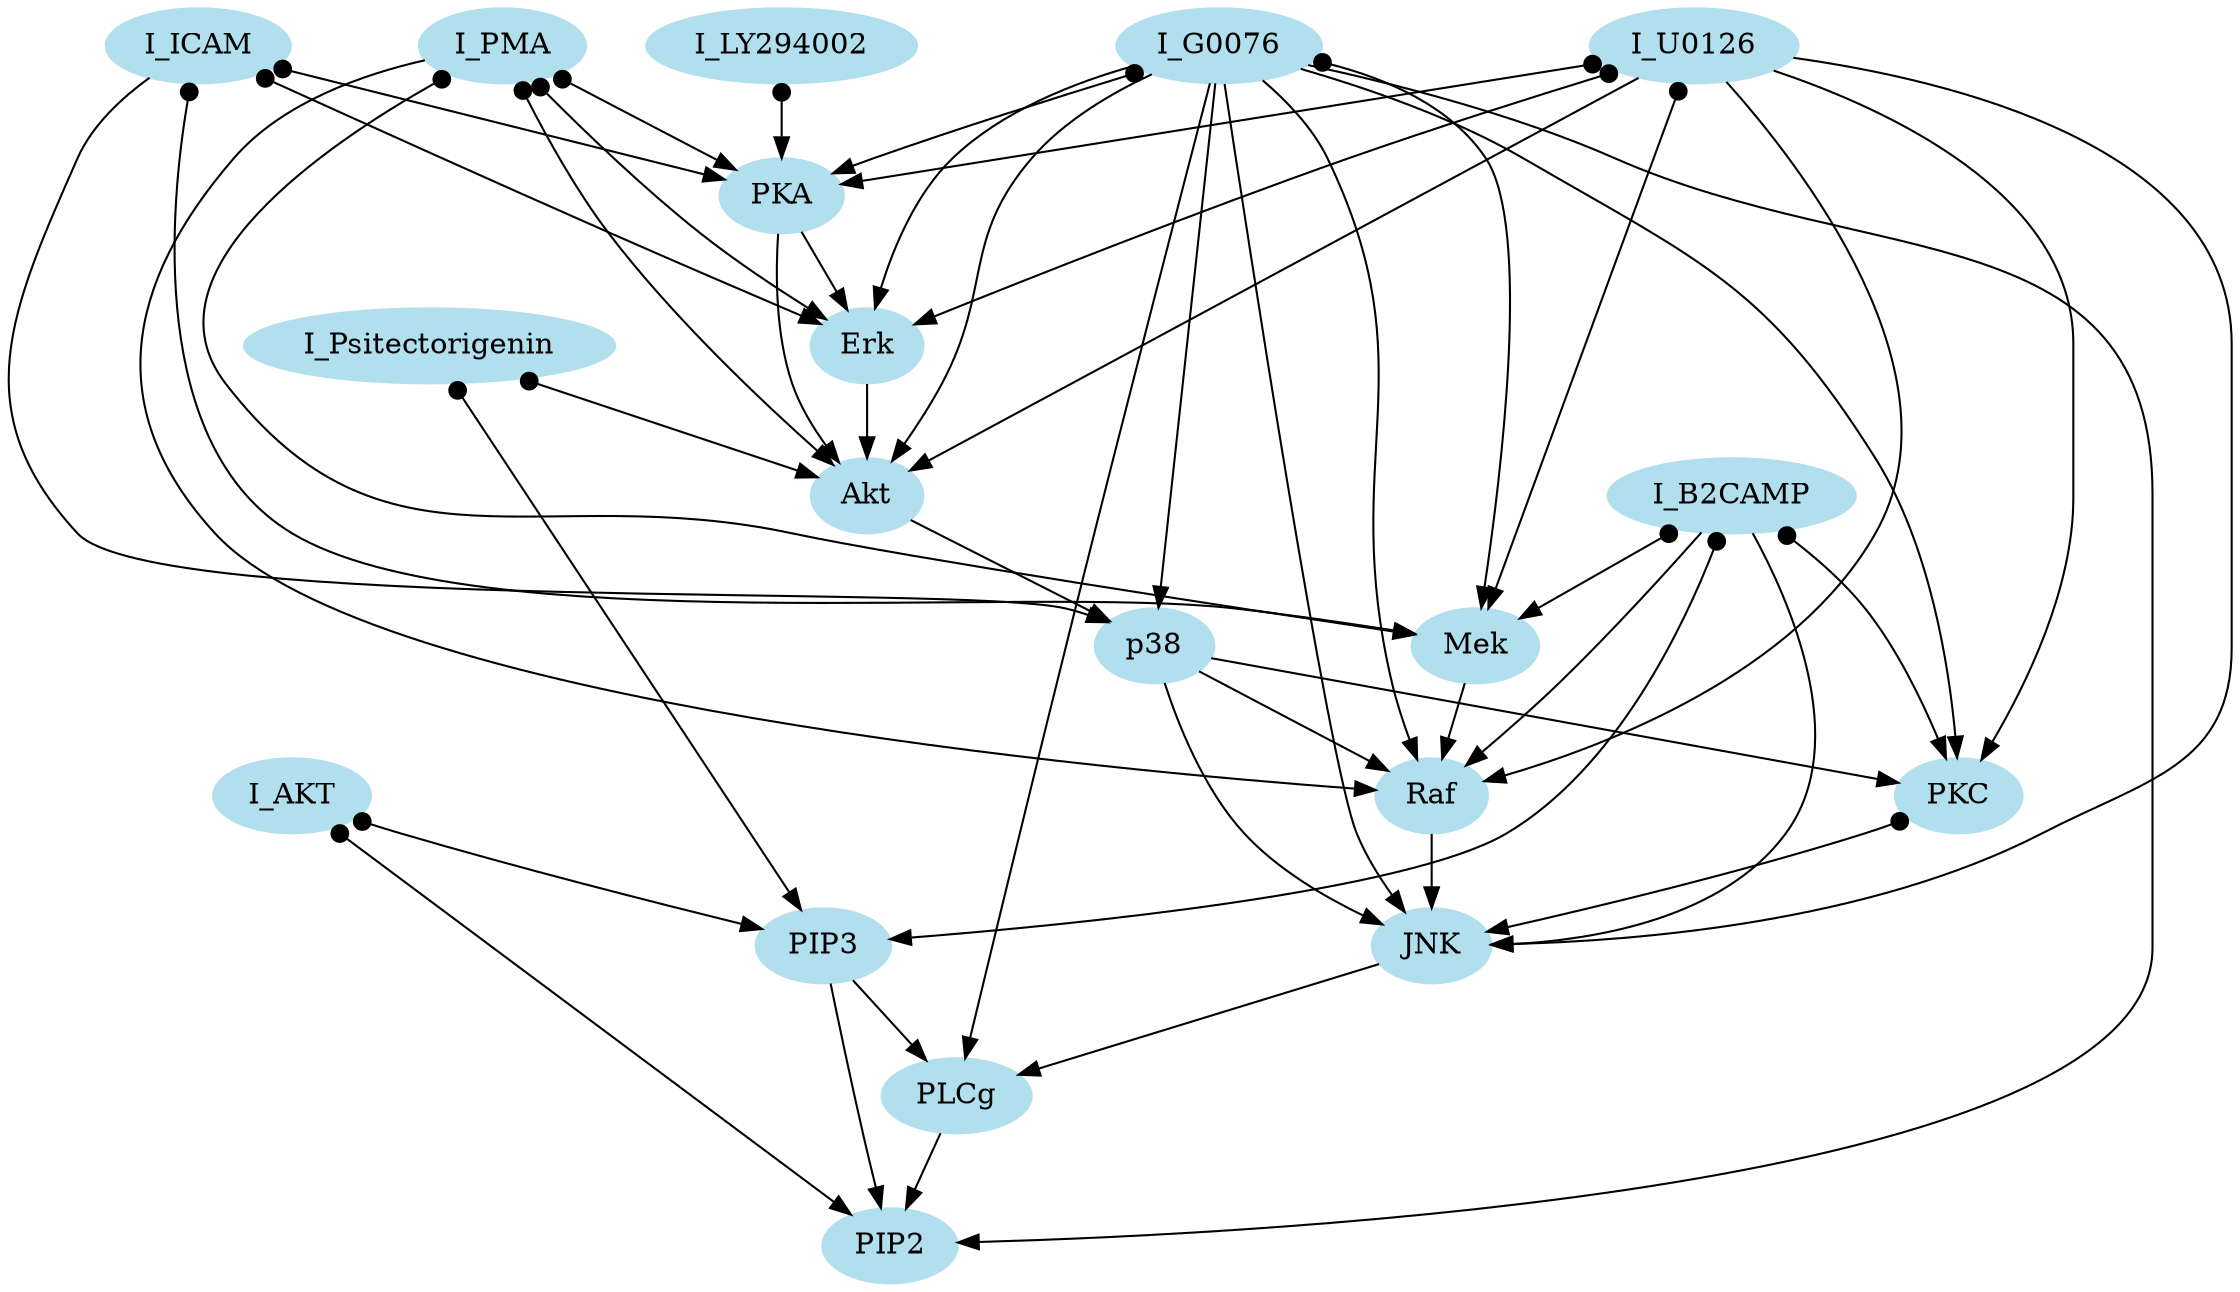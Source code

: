 digraph ofzo {
node [color=lightblue2, style=filled];
"Raf";
"Mek";
"PLCg";
"PIP2";
"PIP3";
"Erk";
"Akt";
"PKA";
"PKC";
"p38";
"JNK";
"I_ICAM";
"I_AKT";
"I_G0076";
"I_Psitectorigenin";
"I_U0126";
"I_LY294002";
"I_PMA";
"I_B2CAMP";
"I_G0076" -> "Mek" [dir=both arrowtail=dot];
"I_U0126" -> "PKC";
"Erk" -> "Akt";
"I_U0126" -> "PKA" [dir=both arrowtail=dot];
"I_U0126" -> "Raf";
"I_U0126" -> "Mek" [dir=both arrowtail=dot];
"PIP3" -> "PIP2";
"I_G0076" -> "Akt";
"I_PMA" -> "Erk" [dir=both arrowtail=dot];
"Akt" -> "p38";
"I_PMA" -> "Raf";
"I_U0126" -> "Akt";
"I_B2CAMP" -> "PIP3" [dir=both arrowtail=dot];
"Mek" -> "Raf";
"Raf" -> "JNK";
"I_PMA" -> "Mek" [dir=both arrowtail=dot];
"I_B2CAMP" -> "Raf";
"I_G0076" -> "Erk";
"I_B2CAMP" -> "Mek" [dir=both arrowtail=dot];
"p38" -> "PKC";
"p38" -> "Raf";
"I_PMA" -> "Akt" [dir=both arrowtail=dot];
"I_ICAM" -> "p38";
"PKA" -> "Erk";
"I_G0076" -> "Raf";
"I_G0076" -> "PIP2";
"I_G0076" -> "PLCg";
"I_ICAM" -> "PKA" [dir=both arrowtail=dot];
"I_G0076" -> "PKA" [dir=both arrowtail=dot];
"I_G0076" -> "PKC";
"PKA" -> "Akt";
"I_G0076" -> "p38";
"I_PMA" -> "PKA" [dir=both arrowtail=dot];
"I_Psitectorigenin" -> "PIP3" [dir=both arrowtail=dot];
"JNK" -> "PLCg";
"I_ICAM" -> "Erk" [dir=both arrowtail=dot];
"p38" -> "JNK";
"I_G0076" -> "JNK";
"I_U0126" -> "Erk" [dir=both arrowtail=dot];
"I_U0126" -> "JNK";
"I_ICAM" -> "Mek" [dir=both arrowtail=dot];
"PLCg" -> "PIP2";
"I_Psitectorigenin" -> "Akt" [dir=both arrowtail=dot];
"PIP3" -> "PLCg";
"I_AKT" -> "PIP2" [dir=both arrowtail=dot];
"I_LY294002" -> "PKA" [dir=both arrowtail=dot];
"PKC" -> "JNK" [dir=both arrowtail=dot];
"I_B2CAMP" -> "PKC" [dir=both arrowtail=dot];
"I_B2CAMP" -> "JNK";
"I_AKT" -> "PIP3" [dir=both arrowtail=dot];
}
